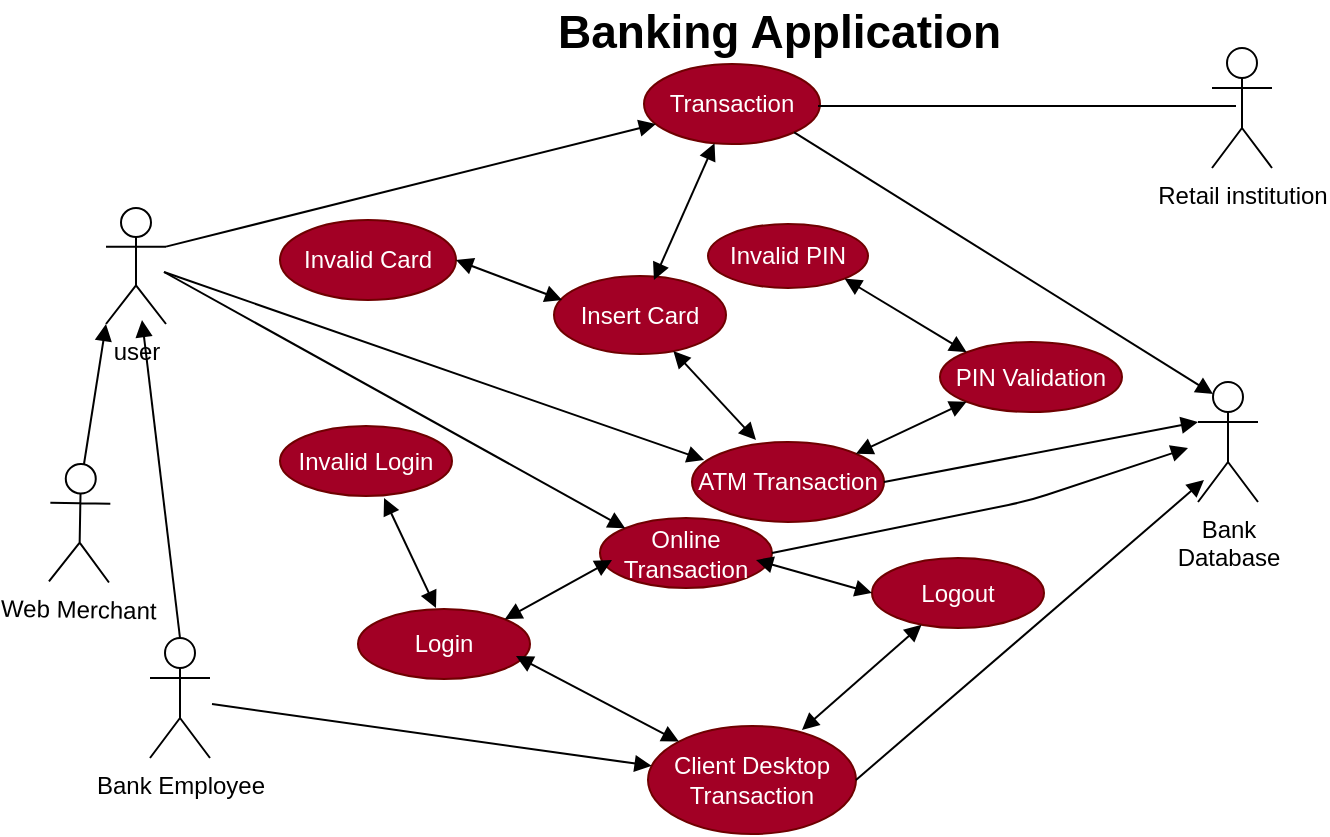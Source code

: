 <mxfile version="10.6.7" type="github"><diagram id="yeXQo7PymLk3Y5RQEfTE" name="Page-1"><mxGraphModel dx="840" dy="462" grid="1" gridSize="10" guides="1" tooltips="1" connect="1" arrows="1" fold="1" page="1" pageScale="1" pageWidth="827" pageHeight="1169" math="0" shadow="0"><root><mxCell id="0"/><mxCell id="1" parent="0"/><mxCell id="LJT7FnQIhPiOfL1TP_mW-1" value="user" style="shape=umlActor;verticalLabelPosition=bottom;labelBackgroundColor=#ffffff;verticalAlign=top;html=1;" parent="1" vertex="1"><mxGeometry x="68" y="144" width="30" height="58" as="geometry"/></mxCell><mxCell id="LJT7FnQIhPiOfL1TP_mW-2" value="Web&amp;nbsp;Merchant" style="shape=umlActor;verticalLabelPosition=bottom;labelBackgroundColor=#ffffff;verticalAlign=top;html=1;rotation=1;" parent="1" vertex="1"><mxGeometry x="40" y="272" width="30" height="59" as="geometry"/></mxCell><mxCell id="LJT7FnQIhPiOfL1TP_mW-3" value="Bank Employee" style="shape=umlActor;verticalLabelPosition=bottom;labelBackgroundColor=#ffffff;verticalAlign=top;html=1;" parent="1" vertex="1"><mxGeometry x="90" y="359" width="30" height="60" as="geometry"/></mxCell><mxCell id="LJT7FnQIhPiOfL1TP_mW-4" value="Retail institution" style="shape=umlActor;verticalLabelPosition=bottom;labelBackgroundColor=#ffffff;verticalAlign=top;html=1;" parent="1" vertex="1"><mxGeometry x="621" y="64" width="30" height="60" as="geometry"/></mxCell><mxCell id="LJT7FnQIhPiOfL1TP_mW-5" value="Bank&lt;br&gt;Database&lt;br&gt;" style="shape=umlActor;verticalLabelPosition=bottom;labelBackgroundColor=#ffffff;verticalAlign=top;html=1;" parent="1" vertex="1"><mxGeometry x="614" y="231" width="30" height="60" as="geometry"/></mxCell><mxCell id="LJT7FnQIhPiOfL1TP_mW-6" value="Transaction" style="ellipse;whiteSpace=wrap;html=1;fillColor=#a20025;strokeColor=#6F0000;fontColor=#ffffff;" parent="1" vertex="1"><mxGeometry x="337" y="72" width="88" height="40" as="geometry"/></mxCell><mxCell id="LJT7FnQIhPiOfL1TP_mW-7" value="Invalid Card" style="ellipse;whiteSpace=wrap;html=1;fillColor=#a20025;strokeColor=#6F0000;fontColor=#ffffff;" parent="1" vertex="1"><mxGeometry x="155" y="150" width="88" height="40" as="geometry"/></mxCell><mxCell id="LJT7FnQIhPiOfL1TP_mW-8" value="Invalid PIN" style="ellipse;whiteSpace=wrap;html=1;fillColor=#a20025;strokeColor=#6F0000;fontColor=#ffffff;" parent="1" vertex="1"><mxGeometry x="369" y="152" width="80" height="32" as="geometry"/></mxCell><mxCell id="LJT7FnQIhPiOfL1TP_mW-9" value="Insert Card" style="ellipse;whiteSpace=wrap;html=1;fillColor=#a20025;strokeColor=#6F0000;fontColor=#ffffff;" parent="1" vertex="1"><mxGeometry x="292" y="178" width="86" height="39" as="geometry"/></mxCell><mxCell id="LJT7FnQIhPiOfL1TP_mW-10" value="Invalid Login" style="ellipse;whiteSpace=wrap;html=1;fillColor=#a20025;strokeColor=#6F0000;fontColor=#ffffff;" parent="1" vertex="1"><mxGeometry x="155" y="253" width="86" height="35" as="geometry"/></mxCell><mxCell id="LJT7FnQIhPiOfL1TP_mW-11" value="Login" style="ellipse;whiteSpace=wrap;html=1;fillColor=#a20025;strokeColor=#6F0000;fontColor=#ffffff;" parent="1" vertex="1"><mxGeometry x="194" y="344.5" width="86" height="35" as="geometry"/></mxCell><mxCell id="LJT7FnQIhPiOfL1TP_mW-12" value="Logout" style="ellipse;whiteSpace=wrap;html=1;fillColor=#a20025;strokeColor=#6F0000;fontColor=#ffffff;" parent="1" vertex="1"><mxGeometry x="451" y="319" width="86" height="35" as="geometry"/></mxCell><mxCell id="LJT7FnQIhPiOfL1TP_mW-13" value="Client Desktop&lt;br&gt;Transaction&lt;br&gt;" style="ellipse;whiteSpace=wrap;html=1;fillColor=#a20025;strokeColor=#6F0000;fontColor=#ffffff;" parent="1" vertex="1"><mxGeometry x="339" y="403" width="104" height="54" as="geometry"/></mxCell><mxCell id="LJT7FnQIhPiOfL1TP_mW-14" value="PIN Validation" style="ellipse;whiteSpace=wrap;html=1;fillColor=#a20025;strokeColor=#6F0000;fontColor=#ffffff;" parent="1" vertex="1"><mxGeometry x="485" y="211" width="91" height="35" as="geometry"/></mxCell><mxCell id="LJT7FnQIhPiOfL1TP_mW-15" value="ATM Transaction" style="ellipse;whiteSpace=wrap;html=1;fillColor=#a20025;strokeColor=#6F0000;fontColor=#ffffff;" parent="1" vertex="1"><mxGeometry x="361" y="261" width="96" height="40" as="geometry"/></mxCell><mxCell id="LJT7FnQIhPiOfL1TP_mW-16" value="Online&lt;br&gt;Transaction&lt;br&gt;" style="ellipse;whiteSpace=wrap;html=1;fillColor=#a20025;strokeColor=#6F0000;fontColor=#ffffff;" parent="1" vertex="1"><mxGeometry x="315" y="299" width="86" height="35" as="geometry"/></mxCell><mxCell id="LJT7FnQIhPiOfL1TP_mW-17" value="" style="endArrow=none;html=1;edgeStyle=orthogonalEdgeStyle;" parent="1" edge="1"><mxGeometry relative="1" as="geometry"><mxPoint x="424" y="93" as="sourcePoint"/><mxPoint x="633" y="93" as="targetPoint"/></mxGeometry></mxCell><mxCell id="LJT7FnQIhPiOfL1TP_mW-18" value="" style="resizable=0;html=1;align=left;verticalAlign=bottom;labelBackgroundColor=#ffffff;fontSize=10;" parent="LJT7FnQIhPiOfL1TP_mW-17" connectable="0" vertex="1"><mxGeometry x="-1" relative="1" as="geometry"/></mxCell><mxCell id="LJT7FnQIhPiOfL1TP_mW-19" value="" style="resizable=0;html=1;align=right;verticalAlign=bottom;labelBackgroundColor=#ffffff;fontSize=10;" parent="LJT7FnQIhPiOfL1TP_mW-17" connectable="0" vertex="1"><mxGeometry x="1" relative="1" as="geometry"/></mxCell><mxCell id="LJT7FnQIhPiOfL1TP_mW-20" value="" style="html=1;verticalAlign=bottom;endArrow=block;exitX=0.5;exitY=0;exitDx=0;exitDy=0;exitPerimeter=0;" parent="1" source="LJT7FnQIhPiOfL1TP_mW-3" edge="1"><mxGeometry width="80" relative="1" as="geometry"><mxPoint x="105" y="352" as="sourcePoint"/><mxPoint x="86" y="200" as="targetPoint"/></mxGeometry></mxCell><mxCell id="LJT7FnQIhPiOfL1TP_mW-21" value="" style="html=1;verticalAlign=bottom;endArrow=block;entryX=0;entryY=1;entryDx=0;entryDy=0;entryPerimeter=0;" parent="1" target="LJT7FnQIhPiOfL1TP_mW-1" edge="1"><mxGeometry width="80" relative="1" as="geometry"><mxPoint x="57" y="272" as="sourcePoint"/><mxPoint x="97" y="472" as="targetPoint"/></mxGeometry></mxCell><mxCell id="LJT7FnQIhPiOfL1TP_mW-22" value="" style="endArrow=block;startArrow=block;endFill=1;startFill=1;html=1;entryX=0;entryY=0;entryDx=0;entryDy=0;exitX=1;exitY=1;exitDx=0;exitDy=0;" parent="1" source="LJT7FnQIhPiOfL1TP_mW-8" target="LJT7FnQIhPiOfL1TP_mW-14" edge="1"><mxGeometry width="160" relative="1" as="geometry"><mxPoint x="438" y="160" as="sourcePoint"/><mxPoint x="598" y="160" as="targetPoint"/></mxGeometry></mxCell><mxCell id="LJT7FnQIhPiOfL1TP_mW-23" value="" style="endArrow=block;startArrow=block;endFill=1;startFill=1;html=1;" parent="1" source="LJT7FnQIhPiOfL1TP_mW-9" edge="1"><mxGeometry width="160" relative="1" as="geometry"><mxPoint x="337" y="238.5" as="sourcePoint"/><mxPoint x="393" y="260" as="targetPoint"/></mxGeometry></mxCell><mxCell id="LJT7FnQIhPiOfL1TP_mW-24" value="" style="endArrow=block;startArrow=block;endFill=1;startFill=1;html=1;" parent="1" target="LJT7FnQIhPiOfL1TP_mW-13" edge="1"><mxGeometry width="160" relative="1" as="geometry"><mxPoint x="273" y="368" as="sourcePoint"/><mxPoint x="433" y="374" as="targetPoint"/></mxGeometry></mxCell><mxCell id="LJT7FnQIhPiOfL1TP_mW-25" value="" style="endArrow=block;startArrow=block;endFill=1;startFill=1;html=1;exitX=1;exitY=0;exitDx=0;exitDy=0;" parent="1" source="LJT7FnQIhPiOfL1TP_mW-11" edge="1"><mxGeometry width="160" relative="1" as="geometry"><mxPoint x="241" y="376.5" as="sourcePoint"/><mxPoint x="321" y="320" as="targetPoint"/></mxGeometry></mxCell><mxCell id="LJT7FnQIhPiOfL1TP_mW-26" value="" style="endArrow=block;startArrow=block;endFill=1;startFill=1;html=1;exitX=0.74;exitY=0.037;exitDx=0;exitDy=0;exitPerimeter=0;" parent="1" source="LJT7FnQIhPiOfL1TP_mW-13" target="LJT7FnQIhPiOfL1TP_mW-12" edge="1"><mxGeometry width="160" relative="1" as="geometry"><mxPoint x="425" y="400" as="sourcePoint"/><mxPoint x="481" y="360" as="targetPoint"/></mxGeometry></mxCell><mxCell id="LJT7FnQIhPiOfL1TP_mW-27" value="" style="endArrow=block;startArrow=block;endFill=1;startFill=1;html=1;exitX=1;exitY=0;exitDx=0;exitDy=0;entryX=0;entryY=1;entryDx=0;entryDy=0;" parent="1" source="LJT7FnQIhPiOfL1TP_mW-15" target="LJT7FnQIhPiOfL1TP_mW-14" edge="1"><mxGeometry width="160" relative="1" as="geometry"><mxPoint x="443" y="261" as="sourcePoint"/><mxPoint x="497" y="232" as="targetPoint"/></mxGeometry></mxCell><mxCell id="LJT7FnQIhPiOfL1TP_mW-28" value="" style="endArrow=block;startArrow=block;endFill=1;startFill=1;html=1;entryX=0.047;entryY=0.308;entryDx=0;entryDy=0;entryPerimeter=0;exitX=1;exitY=0.5;exitDx=0;exitDy=0;" parent="1" source="LJT7FnQIhPiOfL1TP_mW-7" target="LJT7FnQIhPiOfL1TP_mW-9" edge="1"><mxGeometry width="160" relative="1" as="geometry"><mxPoint x="231" y="151.5" as="sourcePoint"/><mxPoint x="391" y="151.5" as="targetPoint"/></mxGeometry></mxCell><mxCell id="LJT7FnQIhPiOfL1TP_mW-29" value="" style="endArrow=block;startArrow=block;endFill=1;startFill=1;html=1;exitX=0.581;exitY=0.051;exitDx=0;exitDy=0;exitPerimeter=0;" parent="1" source="LJT7FnQIhPiOfL1TP_mW-9" target="LJT7FnQIhPiOfL1TP_mW-6" edge="1"><mxGeometry width="160" relative="1" as="geometry"><mxPoint x="315" y="151.5" as="sourcePoint"/><mxPoint x="475" y="151.5" as="targetPoint"/></mxGeometry></mxCell><mxCell id="LJT7FnQIhPiOfL1TP_mW-30" value="" style="endArrow=block;startArrow=block;endFill=1;startFill=1;html=1;entryX=0;entryY=0.5;entryDx=0;entryDy=0;" parent="1" target="LJT7FnQIhPiOfL1TP_mW-12" edge="1"><mxGeometry width="160" relative="1" as="geometry"><mxPoint x="393" y="320" as="sourcePoint"/><mxPoint x="553" y="318.5" as="targetPoint"/></mxGeometry></mxCell><mxCell id="LJT7FnQIhPiOfL1TP_mW-31" value="" style="endArrow=block;startArrow=block;endFill=1;startFill=1;html=1;exitX=0.605;exitY=1.029;exitDx=0;exitDy=0;exitPerimeter=0;" parent="1" source="LJT7FnQIhPiOfL1TP_mW-10" edge="1"><mxGeometry width="160" relative="1" as="geometry"><mxPoint x="132" y="312" as="sourcePoint"/><mxPoint x="233" y="344" as="targetPoint"/></mxGeometry></mxCell><mxCell id="LJT7FnQIhPiOfL1TP_mW-32" value="" style="endArrow=block;endFill=1;endSize=6;html=1;entryX=0.068;entryY=0.75;entryDx=0;entryDy=0;exitX=1;exitY=0.333;exitDx=0;exitDy=0;exitPerimeter=0;entryPerimeter=0;" parent="1" source="LJT7FnQIhPiOfL1TP_mW-1" target="LJT7FnQIhPiOfL1TP_mW-6" edge="1"><mxGeometry width="100" relative="1" as="geometry"><mxPoint x="145" y="136" as="sourcePoint"/><mxPoint x="257" y="64" as="targetPoint"/></mxGeometry></mxCell><mxCell id="LJT7FnQIhPiOfL1TP_mW-33" value="" style="endArrow=block;endFill=1;endSize=6;html=1;entryX=0.063;entryY=0.225;entryDx=0;entryDy=0;entryPerimeter=0;" parent="1" target="LJT7FnQIhPiOfL1TP_mW-15" edge="1"><mxGeometry width="100" relative="1" as="geometry"><mxPoint x="97" y="176" as="sourcePoint"/><mxPoint x="247" y="238" as="targetPoint"/></mxGeometry></mxCell><mxCell id="LJT7FnQIhPiOfL1TP_mW-34" value="" style="endArrow=block;endFill=1;endSize=6;html=1;entryX=0;entryY=0;entryDx=0;entryDy=0;" parent="1" target="LJT7FnQIhPiOfL1TP_mW-16" edge="1"><mxGeometry width="100" relative="1" as="geometry"><mxPoint x="97" y="176" as="sourcePoint"/><mxPoint x="321" y="296" as="targetPoint"/></mxGeometry></mxCell><mxCell id="LJT7FnQIhPiOfL1TP_mW-35" value="" style="endArrow=block;endFill=1;endSize=6;html=1;" parent="1" target="LJT7FnQIhPiOfL1TP_mW-13" edge="1"><mxGeometry width="100" relative="1" as="geometry"><mxPoint x="121" y="392" as="sourcePoint"/><mxPoint x="269" y="402.5" as="targetPoint"/></mxGeometry></mxCell><mxCell id="LJT7FnQIhPiOfL1TP_mW-36" value="" style="endArrow=block;endFill=1;endSize=6;html=1;entryX=0.25;entryY=0.1;entryDx=0;entryDy=0;entryPerimeter=0;exitX=1;exitY=1;exitDx=0;exitDy=0;" parent="1" source="LJT7FnQIhPiOfL1TP_mW-6" target="LJT7FnQIhPiOfL1TP_mW-5" edge="1"><mxGeometry width="100" relative="1" as="geometry"><mxPoint x="465" y="135" as="sourcePoint"/><mxPoint x="569" y="153" as="targetPoint"/></mxGeometry></mxCell><mxCell id="LJT7FnQIhPiOfL1TP_mW-37" value="" style="endArrow=block;endFill=1;endSize=6;html=1;entryX=0;entryY=0.333;entryDx=0;entryDy=0;entryPerimeter=0;exitX=1;exitY=0.5;exitDx=0;exitDy=0;" parent="1" source="LJT7FnQIhPiOfL1TP_mW-15" target="LJT7FnQIhPiOfL1TP_mW-5" edge="1"><mxGeometry width="100" relative="1" as="geometry"><mxPoint x="514" y="270" as="sourcePoint"/><mxPoint x="614" y="270" as="targetPoint"/></mxGeometry></mxCell><mxCell id="LJT7FnQIhPiOfL1TP_mW-38" value="" style="endArrow=block;endFill=1;endSize=6;html=1;exitX=1;exitY=0.5;exitDx=0;exitDy=0;" parent="1" source="LJT7FnQIhPiOfL1TP_mW-16" edge="1"><mxGeometry width="100" relative="1" as="geometry"><mxPoint x="465" y="290.5" as="sourcePoint"/><mxPoint x="609" y="264" as="targetPoint"/><Array as="points"><mxPoint x="529" y="290.5"/></Array></mxGeometry></mxCell><mxCell id="LJT7FnQIhPiOfL1TP_mW-39" value="" style="endArrow=block;endFill=1;endSize=6;html=1;exitX=1;exitY=0.5;exitDx=0;exitDy=0;" parent="1" source="LJT7FnQIhPiOfL1TP_mW-13" edge="1"><mxGeometry width="100" relative="1" as="geometry"><mxPoint x="553" y="435" as="sourcePoint"/><mxPoint x="617" y="280" as="targetPoint"/></mxGeometry></mxCell><mxCell id="LJT7FnQIhPiOfL1TP_mW-40" value="&lt;b style=&quot;line-height: 150%&quot;&gt;&lt;font style=&quot;font-size: 23px&quot;&gt;Banking Application&lt;/font&gt;&lt;/b&gt;" style="text;html=1;" parent="1" vertex="1"><mxGeometry x="292" y="40" width="236" height="32" as="geometry"/></mxCell></root></mxGraphModel></diagram></mxfile>
